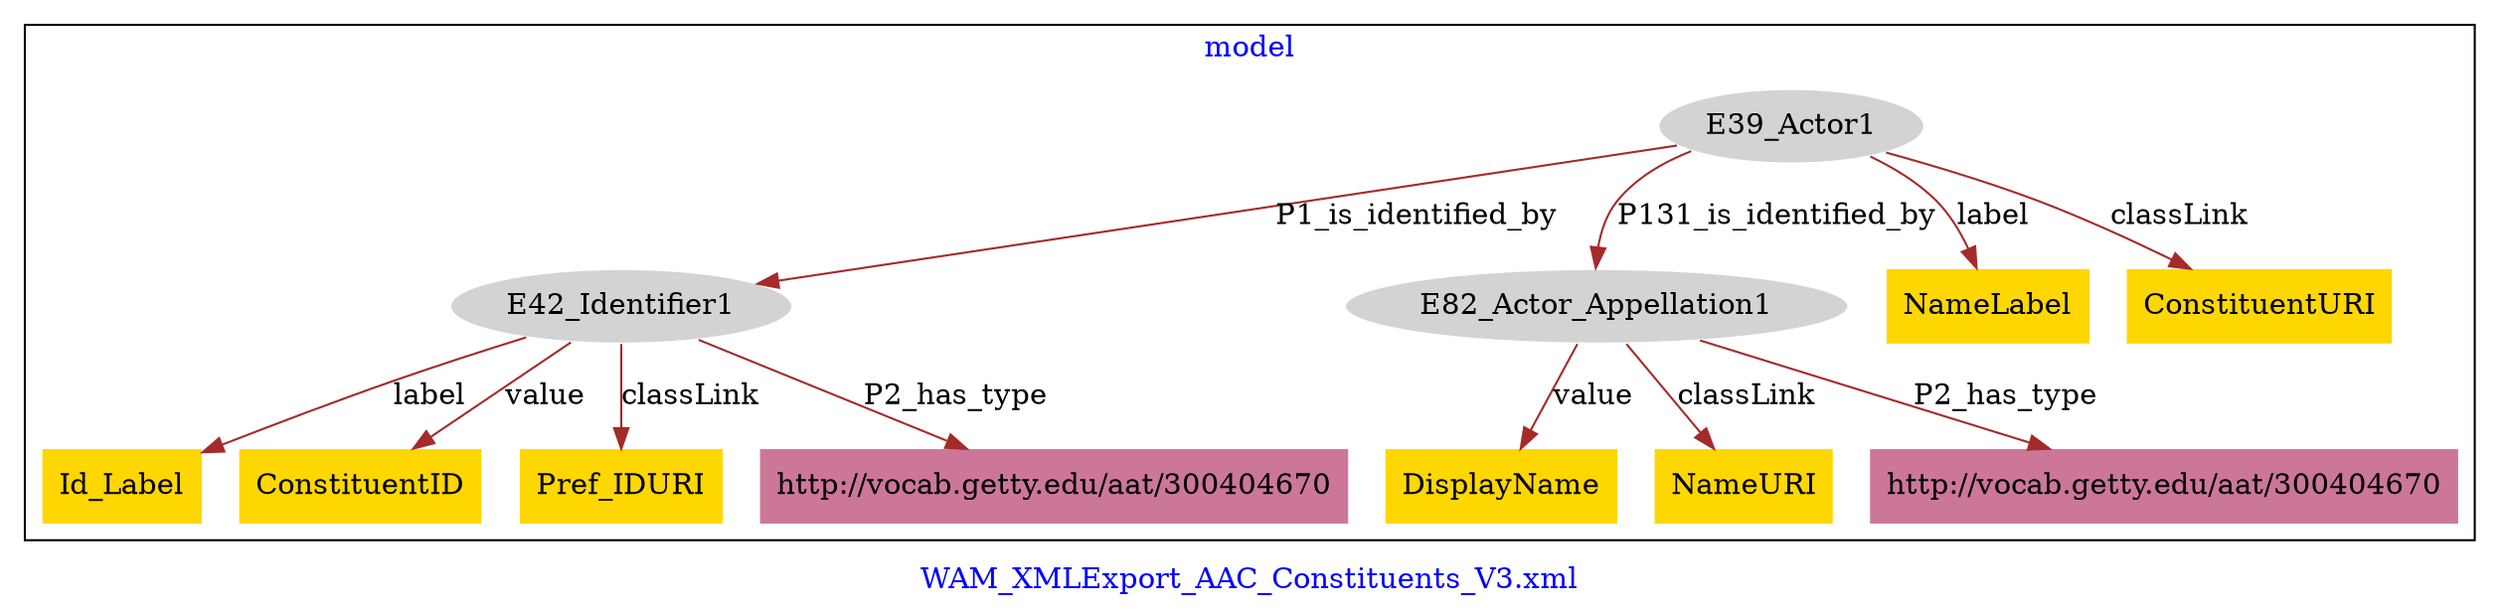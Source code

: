 digraph n0 {
fontcolor="blue"
remincross="true"
label="WAM_XMLExport_AAC_Constituents_V3.xml"
subgraph cluster {
label="model"
n2[style="filled",color="white",fillcolor="lightgray",label="E39_Actor1"];
n3[style="filled",color="white",fillcolor="lightgray",label="E42_Identifier1"];
n4[style="filled",color="white",fillcolor="lightgray",label="E82_Actor_Appellation1"];
n5[shape="plaintext",style="filled",fillcolor="gold",label="DisplayName"];
n6[shape="plaintext",style="filled",fillcolor="gold",label="NameLabel"];
n7[shape="plaintext",style="filled",fillcolor="gold",label="Id_Label"];
n8[shape="plaintext",style="filled",fillcolor="gold",label="ConstituentURI"];
n9[shape="plaintext",style="filled",fillcolor="gold",label="NameURI"];
n10[shape="plaintext",style="filled",fillcolor="gold",label="ConstituentID"];
n11[shape="plaintext",style="filled",fillcolor="gold",label="Pref_IDURI"];
n12[shape="plaintext",style="filled",fillcolor="#CC7799",label="http://vocab.getty.edu/aat/300404670"];
n13[shape="plaintext",style="filled",fillcolor="#CC7799",label="http://vocab.getty.edu/aat/300404670"];
}
n2 -> n3[color="brown",fontcolor="black",label="P1_is_identified_by"]
n2 -> n4[color="brown",fontcolor="black",label="P131_is_identified_by"]
n4 -> n5[color="brown",fontcolor="black",label="value"]
n2 -> n6[color="brown",fontcolor="black",label="label"]
n3 -> n7[color="brown",fontcolor="black",label="label"]
n2 -> n8[color="brown",fontcolor="black",label="classLink"]
n4 -> n9[color="brown",fontcolor="black",label="classLink"]
n3 -> n10[color="brown",fontcolor="black",label="value"]
n3 -> n11[color="brown",fontcolor="black",label="classLink"]
n4 -> n12[color="brown",fontcolor="black",label="P2_has_type"]
n3 -> n13[color="brown",fontcolor="black",label="P2_has_type"]
}
